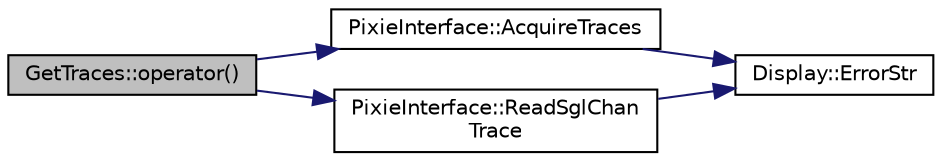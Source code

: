 digraph "GetTraces::operator()"
{
  edge [fontname="Helvetica",fontsize="10",labelfontname="Helvetica",labelfontsize="10"];
  node [fontname="Helvetica",fontsize="10",shape=record];
  rankdir="LR";
  Node1 [label="GetTraces::operator()",height=0.2,width=0.4,color="black", fillcolor="grey75", style="filled", fontcolor="black"];
  Node1 -> Node2 [color="midnightblue",fontsize="10",style="solid",fontname="Helvetica"];
  Node2 [label="PixieInterface::AcquireTraces",height=0.2,width=0.4,color="black", fillcolor="white", style="filled",URL="$d9/dc6/class_pixie_interface.html#adb12c185e4b6c9af56917c4ea075255b"];
  Node2 -> Node3 [color="midnightblue",fontsize="10",style="solid",fontname="Helvetica"];
  Node3 [label="Display::ErrorStr",height=0.2,width=0.4,color="black", fillcolor="white", style="filled",URL="$da/d6a/namespace_display.html#a762315ce58efcb1203edfcb74158f59b"];
  Node1 -> Node4 [color="midnightblue",fontsize="10",style="solid",fontname="Helvetica"];
  Node4 [label="PixieInterface::ReadSglChan\lTrace",height=0.2,width=0.4,color="black", fillcolor="white", style="filled",URL="$d9/dc6/class_pixie_interface.html#a09f8cdd93aa9d18d89a6b558badcee13"];
  Node4 -> Node3 [color="midnightblue",fontsize="10",style="solid",fontname="Helvetica"];
}

